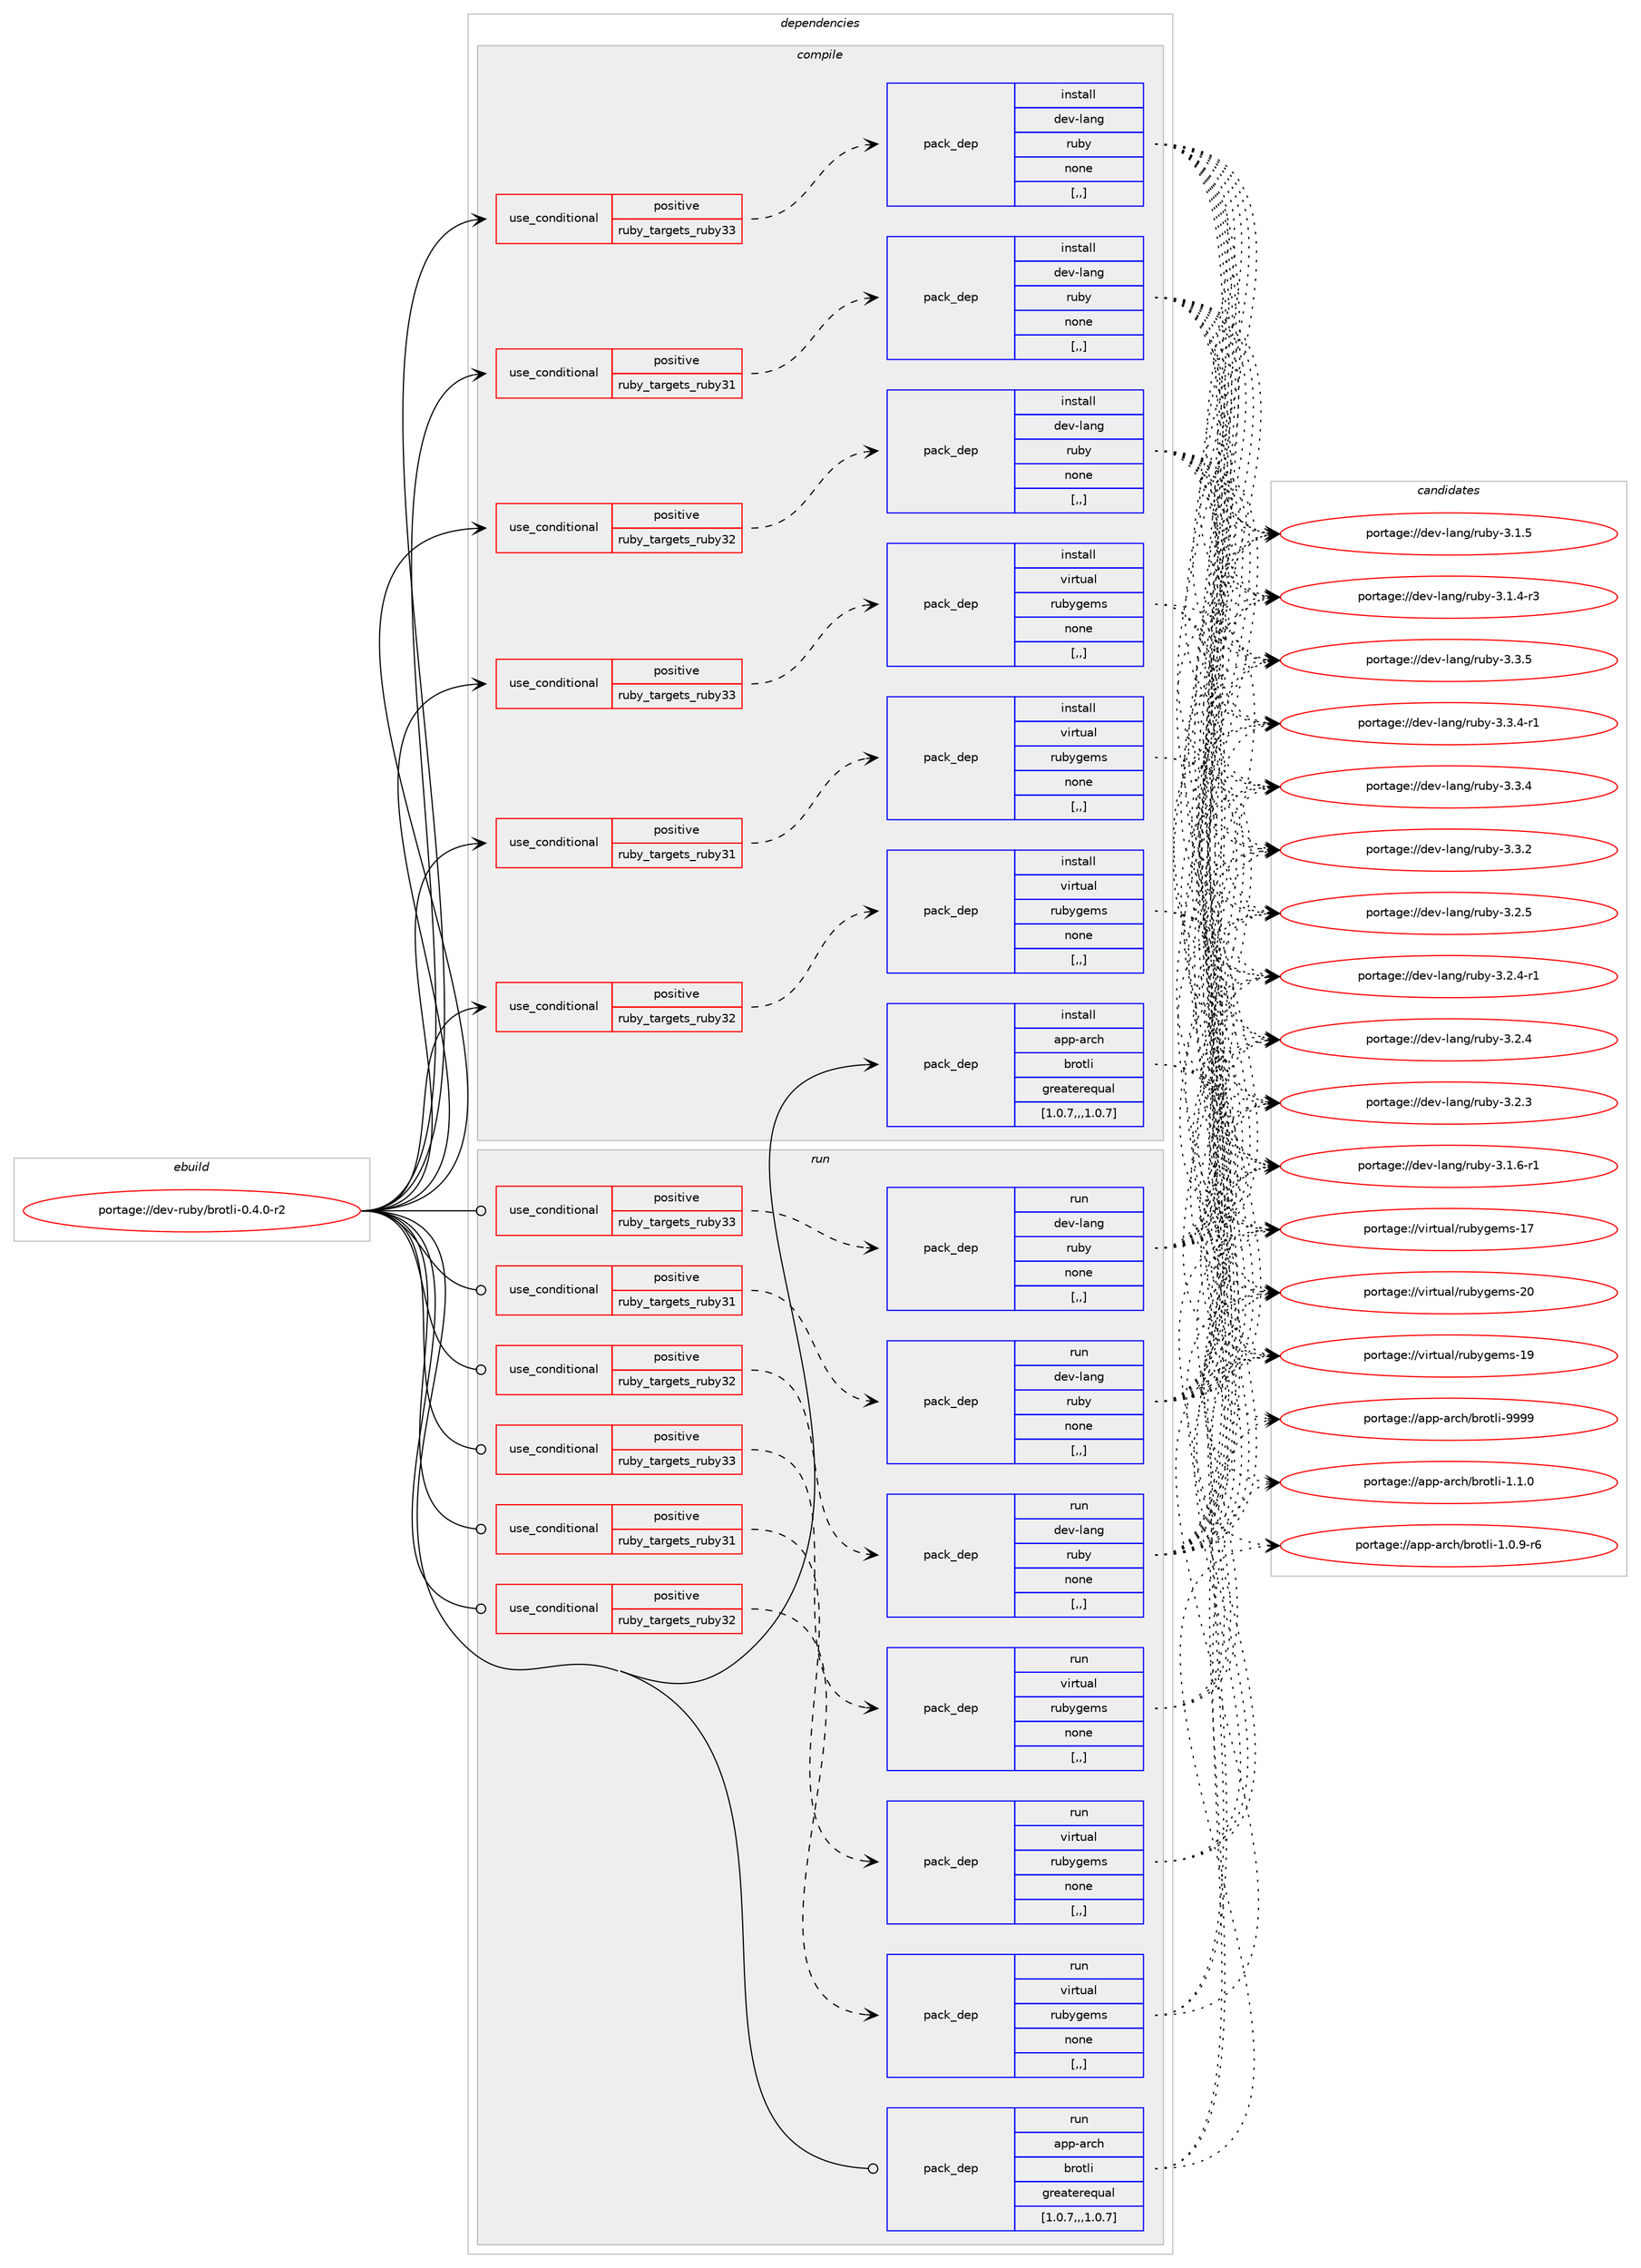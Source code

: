 digraph prolog {

# *************
# Graph options
# *************

newrank=true;
concentrate=true;
compound=true;
graph [rankdir=LR,fontname=Helvetica,fontsize=10,ranksep=1.5];#, ranksep=2.5, nodesep=0.2];
edge  [arrowhead=vee];
node  [fontname=Helvetica,fontsize=10];

# **********
# The ebuild
# **********

subgraph cluster_leftcol {
color=gray;
label=<<i>ebuild</i>>;
id [label="portage://dev-ruby/brotli-0.4.0-r2", color=red, width=4, href="../dev-ruby/brotli-0.4.0-r2.svg"];
}

# ****************
# The dependencies
# ****************

subgraph cluster_midcol {
color=gray;
label=<<i>dependencies</i>>;
subgraph cluster_compile {
fillcolor="#eeeeee";
style=filled;
label=<<i>compile</i>>;
subgraph cond175902 {
dependency673710 [label=<<TABLE BORDER="0" CELLBORDER="1" CELLSPACING="0" CELLPADDING="4"><TR><TD ROWSPAN="3" CELLPADDING="10">use_conditional</TD></TR><TR><TD>positive</TD></TR><TR><TD>ruby_targets_ruby31</TD></TR></TABLE>>, shape=none, color=red];
subgraph pack492923 {
dependency673711 [label=<<TABLE BORDER="0" CELLBORDER="1" CELLSPACING="0" CELLPADDING="4" WIDTH="220"><TR><TD ROWSPAN="6" CELLPADDING="30">pack_dep</TD></TR><TR><TD WIDTH="110">install</TD></TR><TR><TD>dev-lang</TD></TR><TR><TD>ruby</TD></TR><TR><TD>none</TD></TR><TR><TD>[,,]</TD></TR></TABLE>>, shape=none, color=blue];
}
dependency673710:e -> dependency673711:w [weight=20,style="dashed",arrowhead="vee"];
}
id:e -> dependency673710:w [weight=20,style="solid",arrowhead="vee"];
subgraph cond175903 {
dependency673712 [label=<<TABLE BORDER="0" CELLBORDER="1" CELLSPACING="0" CELLPADDING="4"><TR><TD ROWSPAN="3" CELLPADDING="10">use_conditional</TD></TR><TR><TD>positive</TD></TR><TR><TD>ruby_targets_ruby31</TD></TR></TABLE>>, shape=none, color=red];
subgraph pack492924 {
dependency673713 [label=<<TABLE BORDER="0" CELLBORDER="1" CELLSPACING="0" CELLPADDING="4" WIDTH="220"><TR><TD ROWSPAN="6" CELLPADDING="30">pack_dep</TD></TR><TR><TD WIDTH="110">install</TD></TR><TR><TD>virtual</TD></TR><TR><TD>rubygems</TD></TR><TR><TD>none</TD></TR><TR><TD>[,,]</TD></TR></TABLE>>, shape=none, color=blue];
}
dependency673712:e -> dependency673713:w [weight=20,style="dashed",arrowhead="vee"];
}
id:e -> dependency673712:w [weight=20,style="solid",arrowhead="vee"];
subgraph cond175904 {
dependency673714 [label=<<TABLE BORDER="0" CELLBORDER="1" CELLSPACING="0" CELLPADDING="4"><TR><TD ROWSPAN="3" CELLPADDING="10">use_conditional</TD></TR><TR><TD>positive</TD></TR><TR><TD>ruby_targets_ruby32</TD></TR></TABLE>>, shape=none, color=red];
subgraph pack492925 {
dependency673715 [label=<<TABLE BORDER="0" CELLBORDER="1" CELLSPACING="0" CELLPADDING="4" WIDTH="220"><TR><TD ROWSPAN="6" CELLPADDING="30">pack_dep</TD></TR><TR><TD WIDTH="110">install</TD></TR><TR><TD>dev-lang</TD></TR><TR><TD>ruby</TD></TR><TR><TD>none</TD></TR><TR><TD>[,,]</TD></TR></TABLE>>, shape=none, color=blue];
}
dependency673714:e -> dependency673715:w [weight=20,style="dashed",arrowhead="vee"];
}
id:e -> dependency673714:w [weight=20,style="solid",arrowhead="vee"];
subgraph cond175905 {
dependency673716 [label=<<TABLE BORDER="0" CELLBORDER="1" CELLSPACING="0" CELLPADDING="4"><TR><TD ROWSPAN="3" CELLPADDING="10">use_conditional</TD></TR><TR><TD>positive</TD></TR><TR><TD>ruby_targets_ruby32</TD></TR></TABLE>>, shape=none, color=red];
subgraph pack492926 {
dependency673717 [label=<<TABLE BORDER="0" CELLBORDER="1" CELLSPACING="0" CELLPADDING="4" WIDTH="220"><TR><TD ROWSPAN="6" CELLPADDING="30">pack_dep</TD></TR><TR><TD WIDTH="110">install</TD></TR><TR><TD>virtual</TD></TR><TR><TD>rubygems</TD></TR><TR><TD>none</TD></TR><TR><TD>[,,]</TD></TR></TABLE>>, shape=none, color=blue];
}
dependency673716:e -> dependency673717:w [weight=20,style="dashed",arrowhead="vee"];
}
id:e -> dependency673716:w [weight=20,style="solid",arrowhead="vee"];
subgraph cond175906 {
dependency673718 [label=<<TABLE BORDER="0" CELLBORDER="1" CELLSPACING="0" CELLPADDING="4"><TR><TD ROWSPAN="3" CELLPADDING="10">use_conditional</TD></TR><TR><TD>positive</TD></TR><TR><TD>ruby_targets_ruby33</TD></TR></TABLE>>, shape=none, color=red];
subgraph pack492927 {
dependency673719 [label=<<TABLE BORDER="0" CELLBORDER="1" CELLSPACING="0" CELLPADDING="4" WIDTH="220"><TR><TD ROWSPAN="6" CELLPADDING="30">pack_dep</TD></TR><TR><TD WIDTH="110">install</TD></TR><TR><TD>dev-lang</TD></TR><TR><TD>ruby</TD></TR><TR><TD>none</TD></TR><TR><TD>[,,]</TD></TR></TABLE>>, shape=none, color=blue];
}
dependency673718:e -> dependency673719:w [weight=20,style="dashed",arrowhead="vee"];
}
id:e -> dependency673718:w [weight=20,style="solid",arrowhead="vee"];
subgraph cond175907 {
dependency673720 [label=<<TABLE BORDER="0" CELLBORDER="1" CELLSPACING="0" CELLPADDING="4"><TR><TD ROWSPAN="3" CELLPADDING="10">use_conditional</TD></TR><TR><TD>positive</TD></TR><TR><TD>ruby_targets_ruby33</TD></TR></TABLE>>, shape=none, color=red];
subgraph pack492928 {
dependency673721 [label=<<TABLE BORDER="0" CELLBORDER="1" CELLSPACING="0" CELLPADDING="4" WIDTH="220"><TR><TD ROWSPAN="6" CELLPADDING="30">pack_dep</TD></TR><TR><TD WIDTH="110">install</TD></TR><TR><TD>virtual</TD></TR><TR><TD>rubygems</TD></TR><TR><TD>none</TD></TR><TR><TD>[,,]</TD></TR></TABLE>>, shape=none, color=blue];
}
dependency673720:e -> dependency673721:w [weight=20,style="dashed",arrowhead="vee"];
}
id:e -> dependency673720:w [weight=20,style="solid",arrowhead="vee"];
subgraph pack492929 {
dependency673722 [label=<<TABLE BORDER="0" CELLBORDER="1" CELLSPACING="0" CELLPADDING="4" WIDTH="220"><TR><TD ROWSPAN="6" CELLPADDING="30">pack_dep</TD></TR><TR><TD WIDTH="110">install</TD></TR><TR><TD>app-arch</TD></TR><TR><TD>brotli</TD></TR><TR><TD>greaterequal</TD></TR><TR><TD>[1.0.7,,,1.0.7]</TD></TR></TABLE>>, shape=none, color=blue];
}
id:e -> dependency673722:w [weight=20,style="solid",arrowhead="vee"];
}
subgraph cluster_compileandrun {
fillcolor="#eeeeee";
style=filled;
label=<<i>compile and run</i>>;
}
subgraph cluster_run {
fillcolor="#eeeeee";
style=filled;
label=<<i>run</i>>;
subgraph cond175908 {
dependency673723 [label=<<TABLE BORDER="0" CELLBORDER="1" CELLSPACING="0" CELLPADDING="4"><TR><TD ROWSPAN="3" CELLPADDING="10">use_conditional</TD></TR><TR><TD>positive</TD></TR><TR><TD>ruby_targets_ruby31</TD></TR></TABLE>>, shape=none, color=red];
subgraph pack492930 {
dependency673724 [label=<<TABLE BORDER="0" CELLBORDER="1" CELLSPACING="0" CELLPADDING="4" WIDTH="220"><TR><TD ROWSPAN="6" CELLPADDING="30">pack_dep</TD></TR><TR><TD WIDTH="110">run</TD></TR><TR><TD>dev-lang</TD></TR><TR><TD>ruby</TD></TR><TR><TD>none</TD></TR><TR><TD>[,,]</TD></TR></TABLE>>, shape=none, color=blue];
}
dependency673723:e -> dependency673724:w [weight=20,style="dashed",arrowhead="vee"];
}
id:e -> dependency673723:w [weight=20,style="solid",arrowhead="odot"];
subgraph cond175909 {
dependency673725 [label=<<TABLE BORDER="0" CELLBORDER="1" CELLSPACING="0" CELLPADDING="4"><TR><TD ROWSPAN="3" CELLPADDING="10">use_conditional</TD></TR><TR><TD>positive</TD></TR><TR><TD>ruby_targets_ruby31</TD></TR></TABLE>>, shape=none, color=red];
subgraph pack492931 {
dependency673726 [label=<<TABLE BORDER="0" CELLBORDER="1" CELLSPACING="0" CELLPADDING="4" WIDTH="220"><TR><TD ROWSPAN="6" CELLPADDING="30">pack_dep</TD></TR><TR><TD WIDTH="110">run</TD></TR><TR><TD>virtual</TD></TR><TR><TD>rubygems</TD></TR><TR><TD>none</TD></TR><TR><TD>[,,]</TD></TR></TABLE>>, shape=none, color=blue];
}
dependency673725:e -> dependency673726:w [weight=20,style="dashed",arrowhead="vee"];
}
id:e -> dependency673725:w [weight=20,style="solid",arrowhead="odot"];
subgraph cond175910 {
dependency673727 [label=<<TABLE BORDER="0" CELLBORDER="1" CELLSPACING="0" CELLPADDING="4"><TR><TD ROWSPAN="3" CELLPADDING="10">use_conditional</TD></TR><TR><TD>positive</TD></TR><TR><TD>ruby_targets_ruby32</TD></TR></TABLE>>, shape=none, color=red];
subgraph pack492932 {
dependency673728 [label=<<TABLE BORDER="0" CELLBORDER="1" CELLSPACING="0" CELLPADDING="4" WIDTH="220"><TR><TD ROWSPAN="6" CELLPADDING="30">pack_dep</TD></TR><TR><TD WIDTH="110">run</TD></TR><TR><TD>dev-lang</TD></TR><TR><TD>ruby</TD></TR><TR><TD>none</TD></TR><TR><TD>[,,]</TD></TR></TABLE>>, shape=none, color=blue];
}
dependency673727:e -> dependency673728:w [weight=20,style="dashed",arrowhead="vee"];
}
id:e -> dependency673727:w [weight=20,style="solid",arrowhead="odot"];
subgraph cond175911 {
dependency673729 [label=<<TABLE BORDER="0" CELLBORDER="1" CELLSPACING="0" CELLPADDING="4"><TR><TD ROWSPAN="3" CELLPADDING="10">use_conditional</TD></TR><TR><TD>positive</TD></TR><TR><TD>ruby_targets_ruby32</TD></TR></TABLE>>, shape=none, color=red];
subgraph pack492933 {
dependency673730 [label=<<TABLE BORDER="0" CELLBORDER="1" CELLSPACING="0" CELLPADDING="4" WIDTH="220"><TR><TD ROWSPAN="6" CELLPADDING="30">pack_dep</TD></TR><TR><TD WIDTH="110">run</TD></TR><TR><TD>virtual</TD></TR><TR><TD>rubygems</TD></TR><TR><TD>none</TD></TR><TR><TD>[,,]</TD></TR></TABLE>>, shape=none, color=blue];
}
dependency673729:e -> dependency673730:w [weight=20,style="dashed",arrowhead="vee"];
}
id:e -> dependency673729:w [weight=20,style="solid",arrowhead="odot"];
subgraph cond175912 {
dependency673731 [label=<<TABLE BORDER="0" CELLBORDER="1" CELLSPACING="0" CELLPADDING="4"><TR><TD ROWSPAN="3" CELLPADDING="10">use_conditional</TD></TR><TR><TD>positive</TD></TR><TR><TD>ruby_targets_ruby33</TD></TR></TABLE>>, shape=none, color=red];
subgraph pack492934 {
dependency673732 [label=<<TABLE BORDER="0" CELLBORDER="1" CELLSPACING="0" CELLPADDING="4" WIDTH="220"><TR><TD ROWSPAN="6" CELLPADDING="30">pack_dep</TD></TR><TR><TD WIDTH="110">run</TD></TR><TR><TD>dev-lang</TD></TR><TR><TD>ruby</TD></TR><TR><TD>none</TD></TR><TR><TD>[,,]</TD></TR></TABLE>>, shape=none, color=blue];
}
dependency673731:e -> dependency673732:w [weight=20,style="dashed",arrowhead="vee"];
}
id:e -> dependency673731:w [weight=20,style="solid",arrowhead="odot"];
subgraph cond175913 {
dependency673733 [label=<<TABLE BORDER="0" CELLBORDER="1" CELLSPACING="0" CELLPADDING="4"><TR><TD ROWSPAN="3" CELLPADDING="10">use_conditional</TD></TR><TR><TD>positive</TD></TR><TR><TD>ruby_targets_ruby33</TD></TR></TABLE>>, shape=none, color=red];
subgraph pack492935 {
dependency673734 [label=<<TABLE BORDER="0" CELLBORDER="1" CELLSPACING="0" CELLPADDING="4" WIDTH="220"><TR><TD ROWSPAN="6" CELLPADDING="30">pack_dep</TD></TR><TR><TD WIDTH="110">run</TD></TR><TR><TD>virtual</TD></TR><TR><TD>rubygems</TD></TR><TR><TD>none</TD></TR><TR><TD>[,,]</TD></TR></TABLE>>, shape=none, color=blue];
}
dependency673733:e -> dependency673734:w [weight=20,style="dashed",arrowhead="vee"];
}
id:e -> dependency673733:w [weight=20,style="solid",arrowhead="odot"];
subgraph pack492936 {
dependency673735 [label=<<TABLE BORDER="0" CELLBORDER="1" CELLSPACING="0" CELLPADDING="4" WIDTH="220"><TR><TD ROWSPAN="6" CELLPADDING="30">pack_dep</TD></TR><TR><TD WIDTH="110">run</TD></TR><TR><TD>app-arch</TD></TR><TR><TD>brotli</TD></TR><TR><TD>greaterequal</TD></TR><TR><TD>[1.0.7,,,1.0.7]</TD></TR></TABLE>>, shape=none, color=blue];
}
id:e -> dependency673735:w [weight=20,style="solid",arrowhead="odot"];
}
}

# **************
# The candidates
# **************

subgraph cluster_choices {
rank=same;
color=gray;
label=<<i>candidates</i>>;

subgraph choice492923 {
color=black;
nodesep=1;
choice10010111845108971101034711411798121455146514653 [label="portage://dev-lang/ruby-3.3.5", color=red, width=4,href="../dev-lang/ruby-3.3.5.svg"];
choice100101118451089711010347114117981214551465146524511449 [label="portage://dev-lang/ruby-3.3.4-r1", color=red, width=4,href="../dev-lang/ruby-3.3.4-r1.svg"];
choice10010111845108971101034711411798121455146514652 [label="portage://dev-lang/ruby-3.3.4", color=red, width=4,href="../dev-lang/ruby-3.3.4.svg"];
choice10010111845108971101034711411798121455146514650 [label="portage://dev-lang/ruby-3.3.2", color=red, width=4,href="../dev-lang/ruby-3.3.2.svg"];
choice10010111845108971101034711411798121455146504653 [label="portage://dev-lang/ruby-3.2.5", color=red, width=4,href="../dev-lang/ruby-3.2.5.svg"];
choice100101118451089711010347114117981214551465046524511449 [label="portage://dev-lang/ruby-3.2.4-r1", color=red, width=4,href="../dev-lang/ruby-3.2.4-r1.svg"];
choice10010111845108971101034711411798121455146504652 [label="portage://dev-lang/ruby-3.2.4", color=red, width=4,href="../dev-lang/ruby-3.2.4.svg"];
choice10010111845108971101034711411798121455146504651 [label="portage://dev-lang/ruby-3.2.3", color=red, width=4,href="../dev-lang/ruby-3.2.3.svg"];
choice100101118451089711010347114117981214551464946544511449 [label="portage://dev-lang/ruby-3.1.6-r1", color=red, width=4,href="../dev-lang/ruby-3.1.6-r1.svg"];
choice10010111845108971101034711411798121455146494653 [label="portage://dev-lang/ruby-3.1.5", color=red, width=4,href="../dev-lang/ruby-3.1.5.svg"];
choice100101118451089711010347114117981214551464946524511451 [label="portage://dev-lang/ruby-3.1.4-r3", color=red, width=4,href="../dev-lang/ruby-3.1.4-r3.svg"];
dependency673711:e -> choice10010111845108971101034711411798121455146514653:w [style=dotted,weight="100"];
dependency673711:e -> choice100101118451089711010347114117981214551465146524511449:w [style=dotted,weight="100"];
dependency673711:e -> choice10010111845108971101034711411798121455146514652:w [style=dotted,weight="100"];
dependency673711:e -> choice10010111845108971101034711411798121455146514650:w [style=dotted,weight="100"];
dependency673711:e -> choice10010111845108971101034711411798121455146504653:w [style=dotted,weight="100"];
dependency673711:e -> choice100101118451089711010347114117981214551465046524511449:w [style=dotted,weight="100"];
dependency673711:e -> choice10010111845108971101034711411798121455146504652:w [style=dotted,weight="100"];
dependency673711:e -> choice10010111845108971101034711411798121455146504651:w [style=dotted,weight="100"];
dependency673711:e -> choice100101118451089711010347114117981214551464946544511449:w [style=dotted,weight="100"];
dependency673711:e -> choice10010111845108971101034711411798121455146494653:w [style=dotted,weight="100"];
dependency673711:e -> choice100101118451089711010347114117981214551464946524511451:w [style=dotted,weight="100"];
}
subgraph choice492924 {
color=black;
nodesep=1;
choice118105114116117971084711411798121103101109115455048 [label="portage://virtual/rubygems-20", color=red, width=4,href="../virtual/rubygems-20.svg"];
choice118105114116117971084711411798121103101109115454957 [label="portage://virtual/rubygems-19", color=red, width=4,href="../virtual/rubygems-19.svg"];
choice118105114116117971084711411798121103101109115454955 [label="portage://virtual/rubygems-17", color=red, width=4,href="../virtual/rubygems-17.svg"];
dependency673713:e -> choice118105114116117971084711411798121103101109115455048:w [style=dotted,weight="100"];
dependency673713:e -> choice118105114116117971084711411798121103101109115454957:w [style=dotted,weight="100"];
dependency673713:e -> choice118105114116117971084711411798121103101109115454955:w [style=dotted,weight="100"];
}
subgraph choice492925 {
color=black;
nodesep=1;
choice10010111845108971101034711411798121455146514653 [label="portage://dev-lang/ruby-3.3.5", color=red, width=4,href="../dev-lang/ruby-3.3.5.svg"];
choice100101118451089711010347114117981214551465146524511449 [label="portage://dev-lang/ruby-3.3.4-r1", color=red, width=4,href="../dev-lang/ruby-3.3.4-r1.svg"];
choice10010111845108971101034711411798121455146514652 [label="portage://dev-lang/ruby-3.3.4", color=red, width=4,href="../dev-lang/ruby-3.3.4.svg"];
choice10010111845108971101034711411798121455146514650 [label="portage://dev-lang/ruby-3.3.2", color=red, width=4,href="../dev-lang/ruby-3.3.2.svg"];
choice10010111845108971101034711411798121455146504653 [label="portage://dev-lang/ruby-3.2.5", color=red, width=4,href="../dev-lang/ruby-3.2.5.svg"];
choice100101118451089711010347114117981214551465046524511449 [label="portage://dev-lang/ruby-3.2.4-r1", color=red, width=4,href="../dev-lang/ruby-3.2.4-r1.svg"];
choice10010111845108971101034711411798121455146504652 [label="portage://dev-lang/ruby-3.2.4", color=red, width=4,href="../dev-lang/ruby-3.2.4.svg"];
choice10010111845108971101034711411798121455146504651 [label="portage://dev-lang/ruby-3.2.3", color=red, width=4,href="../dev-lang/ruby-3.2.3.svg"];
choice100101118451089711010347114117981214551464946544511449 [label="portage://dev-lang/ruby-3.1.6-r1", color=red, width=4,href="../dev-lang/ruby-3.1.6-r1.svg"];
choice10010111845108971101034711411798121455146494653 [label="portage://dev-lang/ruby-3.1.5", color=red, width=4,href="../dev-lang/ruby-3.1.5.svg"];
choice100101118451089711010347114117981214551464946524511451 [label="portage://dev-lang/ruby-3.1.4-r3", color=red, width=4,href="../dev-lang/ruby-3.1.4-r3.svg"];
dependency673715:e -> choice10010111845108971101034711411798121455146514653:w [style=dotted,weight="100"];
dependency673715:e -> choice100101118451089711010347114117981214551465146524511449:w [style=dotted,weight="100"];
dependency673715:e -> choice10010111845108971101034711411798121455146514652:w [style=dotted,weight="100"];
dependency673715:e -> choice10010111845108971101034711411798121455146514650:w [style=dotted,weight="100"];
dependency673715:e -> choice10010111845108971101034711411798121455146504653:w [style=dotted,weight="100"];
dependency673715:e -> choice100101118451089711010347114117981214551465046524511449:w [style=dotted,weight="100"];
dependency673715:e -> choice10010111845108971101034711411798121455146504652:w [style=dotted,weight="100"];
dependency673715:e -> choice10010111845108971101034711411798121455146504651:w [style=dotted,weight="100"];
dependency673715:e -> choice100101118451089711010347114117981214551464946544511449:w [style=dotted,weight="100"];
dependency673715:e -> choice10010111845108971101034711411798121455146494653:w [style=dotted,weight="100"];
dependency673715:e -> choice100101118451089711010347114117981214551464946524511451:w [style=dotted,weight="100"];
}
subgraph choice492926 {
color=black;
nodesep=1;
choice118105114116117971084711411798121103101109115455048 [label="portage://virtual/rubygems-20", color=red, width=4,href="../virtual/rubygems-20.svg"];
choice118105114116117971084711411798121103101109115454957 [label="portage://virtual/rubygems-19", color=red, width=4,href="../virtual/rubygems-19.svg"];
choice118105114116117971084711411798121103101109115454955 [label="portage://virtual/rubygems-17", color=red, width=4,href="../virtual/rubygems-17.svg"];
dependency673717:e -> choice118105114116117971084711411798121103101109115455048:w [style=dotted,weight="100"];
dependency673717:e -> choice118105114116117971084711411798121103101109115454957:w [style=dotted,weight="100"];
dependency673717:e -> choice118105114116117971084711411798121103101109115454955:w [style=dotted,weight="100"];
}
subgraph choice492927 {
color=black;
nodesep=1;
choice10010111845108971101034711411798121455146514653 [label="portage://dev-lang/ruby-3.3.5", color=red, width=4,href="../dev-lang/ruby-3.3.5.svg"];
choice100101118451089711010347114117981214551465146524511449 [label="portage://dev-lang/ruby-3.3.4-r1", color=red, width=4,href="../dev-lang/ruby-3.3.4-r1.svg"];
choice10010111845108971101034711411798121455146514652 [label="portage://dev-lang/ruby-3.3.4", color=red, width=4,href="../dev-lang/ruby-3.3.4.svg"];
choice10010111845108971101034711411798121455146514650 [label="portage://dev-lang/ruby-3.3.2", color=red, width=4,href="../dev-lang/ruby-3.3.2.svg"];
choice10010111845108971101034711411798121455146504653 [label="portage://dev-lang/ruby-3.2.5", color=red, width=4,href="../dev-lang/ruby-3.2.5.svg"];
choice100101118451089711010347114117981214551465046524511449 [label="portage://dev-lang/ruby-3.2.4-r1", color=red, width=4,href="../dev-lang/ruby-3.2.4-r1.svg"];
choice10010111845108971101034711411798121455146504652 [label="portage://dev-lang/ruby-3.2.4", color=red, width=4,href="../dev-lang/ruby-3.2.4.svg"];
choice10010111845108971101034711411798121455146504651 [label="portage://dev-lang/ruby-3.2.3", color=red, width=4,href="../dev-lang/ruby-3.2.3.svg"];
choice100101118451089711010347114117981214551464946544511449 [label="portage://dev-lang/ruby-3.1.6-r1", color=red, width=4,href="../dev-lang/ruby-3.1.6-r1.svg"];
choice10010111845108971101034711411798121455146494653 [label="portage://dev-lang/ruby-3.1.5", color=red, width=4,href="../dev-lang/ruby-3.1.5.svg"];
choice100101118451089711010347114117981214551464946524511451 [label="portage://dev-lang/ruby-3.1.4-r3", color=red, width=4,href="../dev-lang/ruby-3.1.4-r3.svg"];
dependency673719:e -> choice10010111845108971101034711411798121455146514653:w [style=dotted,weight="100"];
dependency673719:e -> choice100101118451089711010347114117981214551465146524511449:w [style=dotted,weight="100"];
dependency673719:e -> choice10010111845108971101034711411798121455146514652:w [style=dotted,weight="100"];
dependency673719:e -> choice10010111845108971101034711411798121455146514650:w [style=dotted,weight="100"];
dependency673719:e -> choice10010111845108971101034711411798121455146504653:w [style=dotted,weight="100"];
dependency673719:e -> choice100101118451089711010347114117981214551465046524511449:w [style=dotted,weight="100"];
dependency673719:e -> choice10010111845108971101034711411798121455146504652:w [style=dotted,weight="100"];
dependency673719:e -> choice10010111845108971101034711411798121455146504651:w [style=dotted,weight="100"];
dependency673719:e -> choice100101118451089711010347114117981214551464946544511449:w [style=dotted,weight="100"];
dependency673719:e -> choice10010111845108971101034711411798121455146494653:w [style=dotted,weight="100"];
dependency673719:e -> choice100101118451089711010347114117981214551464946524511451:w [style=dotted,weight="100"];
}
subgraph choice492928 {
color=black;
nodesep=1;
choice118105114116117971084711411798121103101109115455048 [label="portage://virtual/rubygems-20", color=red, width=4,href="../virtual/rubygems-20.svg"];
choice118105114116117971084711411798121103101109115454957 [label="portage://virtual/rubygems-19", color=red, width=4,href="../virtual/rubygems-19.svg"];
choice118105114116117971084711411798121103101109115454955 [label="portage://virtual/rubygems-17", color=red, width=4,href="../virtual/rubygems-17.svg"];
dependency673721:e -> choice118105114116117971084711411798121103101109115455048:w [style=dotted,weight="100"];
dependency673721:e -> choice118105114116117971084711411798121103101109115454957:w [style=dotted,weight="100"];
dependency673721:e -> choice118105114116117971084711411798121103101109115454955:w [style=dotted,weight="100"];
}
subgraph choice492929 {
color=black;
nodesep=1;
choice9711211245971149910447981141111161081054557575757 [label="portage://app-arch/brotli-9999", color=red, width=4,href="../app-arch/brotli-9999.svg"];
choice971121124597114991044798114111116108105454946494648 [label="portage://app-arch/brotli-1.1.0", color=red, width=4,href="../app-arch/brotli-1.1.0.svg"];
choice9711211245971149910447981141111161081054549464846574511454 [label="portage://app-arch/brotli-1.0.9-r6", color=red, width=4,href="../app-arch/brotli-1.0.9-r6.svg"];
dependency673722:e -> choice9711211245971149910447981141111161081054557575757:w [style=dotted,weight="100"];
dependency673722:e -> choice971121124597114991044798114111116108105454946494648:w [style=dotted,weight="100"];
dependency673722:e -> choice9711211245971149910447981141111161081054549464846574511454:w [style=dotted,weight="100"];
}
subgraph choice492930 {
color=black;
nodesep=1;
choice10010111845108971101034711411798121455146514653 [label="portage://dev-lang/ruby-3.3.5", color=red, width=4,href="../dev-lang/ruby-3.3.5.svg"];
choice100101118451089711010347114117981214551465146524511449 [label="portage://dev-lang/ruby-3.3.4-r1", color=red, width=4,href="../dev-lang/ruby-3.3.4-r1.svg"];
choice10010111845108971101034711411798121455146514652 [label="portage://dev-lang/ruby-3.3.4", color=red, width=4,href="../dev-lang/ruby-3.3.4.svg"];
choice10010111845108971101034711411798121455146514650 [label="portage://dev-lang/ruby-3.3.2", color=red, width=4,href="../dev-lang/ruby-3.3.2.svg"];
choice10010111845108971101034711411798121455146504653 [label="portage://dev-lang/ruby-3.2.5", color=red, width=4,href="../dev-lang/ruby-3.2.5.svg"];
choice100101118451089711010347114117981214551465046524511449 [label="portage://dev-lang/ruby-3.2.4-r1", color=red, width=4,href="../dev-lang/ruby-3.2.4-r1.svg"];
choice10010111845108971101034711411798121455146504652 [label="portage://dev-lang/ruby-3.2.4", color=red, width=4,href="../dev-lang/ruby-3.2.4.svg"];
choice10010111845108971101034711411798121455146504651 [label="portage://dev-lang/ruby-3.2.3", color=red, width=4,href="../dev-lang/ruby-3.2.3.svg"];
choice100101118451089711010347114117981214551464946544511449 [label="portage://dev-lang/ruby-3.1.6-r1", color=red, width=4,href="../dev-lang/ruby-3.1.6-r1.svg"];
choice10010111845108971101034711411798121455146494653 [label="portage://dev-lang/ruby-3.1.5", color=red, width=4,href="../dev-lang/ruby-3.1.5.svg"];
choice100101118451089711010347114117981214551464946524511451 [label="portage://dev-lang/ruby-3.1.4-r3", color=red, width=4,href="../dev-lang/ruby-3.1.4-r3.svg"];
dependency673724:e -> choice10010111845108971101034711411798121455146514653:w [style=dotted,weight="100"];
dependency673724:e -> choice100101118451089711010347114117981214551465146524511449:w [style=dotted,weight="100"];
dependency673724:e -> choice10010111845108971101034711411798121455146514652:w [style=dotted,weight="100"];
dependency673724:e -> choice10010111845108971101034711411798121455146514650:w [style=dotted,weight="100"];
dependency673724:e -> choice10010111845108971101034711411798121455146504653:w [style=dotted,weight="100"];
dependency673724:e -> choice100101118451089711010347114117981214551465046524511449:w [style=dotted,weight="100"];
dependency673724:e -> choice10010111845108971101034711411798121455146504652:w [style=dotted,weight="100"];
dependency673724:e -> choice10010111845108971101034711411798121455146504651:w [style=dotted,weight="100"];
dependency673724:e -> choice100101118451089711010347114117981214551464946544511449:w [style=dotted,weight="100"];
dependency673724:e -> choice10010111845108971101034711411798121455146494653:w [style=dotted,weight="100"];
dependency673724:e -> choice100101118451089711010347114117981214551464946524511451:w [style=dotted,weight="100"];
}
subgraph choice492931 {
color=black;
nodesep=1;
choice118105114116117971084711411798121103101109115455048 [label="portage://virtual/rubygems-20", color=red, width=4,href="../virtual/rubygems-20.svg"];
choice118105114116117971084711411798121103101109115454957 [label="portage://virtual/rubygems-19", color=red, width=4,href="../virtual/rubygems-19.svg"];
choice118105114116117971084711411798121103101109115454955 [label="portage://virtual/rubygems-17", color=red, width=4,href="../virtual/rubygems-17.svg"];
dependency673726:e -> choice118105114116117971084711411798121103101109115455048:w [style=dotted,weight="100"];
dependency673726:e -> choice118105114116117971084711411798121103101109115454957:w [style=dotted,weight="100"];
dependency673726:e -> choice118105114116117971084711411798121103101109115454955:w [style=dotted,weight="100"];
}
subgraph choice492932 {
color=black;
nodesep=1;
choice10010111845108971101034711411798121455146514653 [label="portage://dev-lang/ruby-3.3.5", color=red, width=4,href="../dev-lang/ruby-3.3.5.svg"];
choice100101118451089711010347114117981214551465146524511449 [label="portage://dev-lang/ruby-3.3.4-r1", color=red, width=4,href="../dev-lang/ruby-3.3.4-r1.svg"];
choice10010111845108971101034711411798121455146514652 [label="portage://dev-lang/ruby-3.3.4", color=red, width=4,href="../dev-lang/ruby-3.3.4.svg"];
choice10010111845108971101034711411798121455146514650 [label="portage://dev-lang/ruby-3.3.2", color=red, width=4,href="../dev-lang/ruby-3.3.2.svg"];
choice10010111845108971101034711411798121455146504653 [label="portage://dev-lang/ruby-3.2.5", color=red, width=4,href="../dev-lang/ruby-3.2.5.svg"];
choice100101118451089711010347114117981214551465046524511449 [label="portage://dev-lang/ruby-3.2.4-r1", color=red, width=4,href="../dev-lang/ruby-3.2.4-r1.svg"];
choice10010111845108971101034711411798121455146504652 [label="portage://dev-lang/ruby-3.2.4", color=red, width=4,href="../dev-lang/ruby-3.2.4.svg"];
choice10010111845108971101034711411798121455146504651 [label="portage://dev-lang/ruby-3.2.3", color=red, width=4,href="../dev-lang/ruby-3.2.3.svg"];
choice100101118451089711010347114117981214551464946544511449 [label="portage://dev-lang/ruby-3.1.6-r1", color=red, width=4,href="../dev-lang/ruby-3.1.6-r1.svg"];
choice10010111845108971101034711411798121455146494653 [label="portage://dev-lang/ruby-3.1.5", color=red, width=4,href="../dev-lang/ruby-3.1.5.svg"];
choice100101118451089711010347114117981214551464946524511451 [label="portage://dev-lang/ruby-3.1.4-r3", color=red, width=4,href="../dev-lang/ruby-3.1.4-r3.svg"];
dependency673728:e -> choice10010111845108971101034711411798121455146514653:w [style=dotted,weight="100"];
dependency673728:e -> choice100101118451089711010347114117981214551465146524511449:w [style=dotted,weight="100"];
dependency673728:e -> choice10010111845108971101034711411798121455146514652:w [style=dotted,weight="100"];
dependency673728:e -> choice10010111845108971101034711411798121455146514650:w [style=dotted,weight="100"];
dependency673728:e -> choice10010111845108971101034711411798121455146504653:w [style=dotted,weight="100"];
dependency673728:e -> choice100101118451089711010347114117981214551465046524511449:w [style=dotted,weight="100"];
dependency673728:e -> choice10010111845108971101034711411798121455146504652:w [style=dotted,weight="100"];
dependency673728:e -> choice10010111845108971101034711411798121455146504651:w [style=dotted,weight="100"];
dependency673728:e -> choice100101118451089711010347114117981214551464946544511449:w [style=dotted,weight="100"];
dependency673728:e -> choice10010111845108971101034711411798121455146494653:w [style=dotted,weight="100"];
dependency673728:e -> choice100101118451089711010347114117981214551464946524511451:w [style=dotted,weight="100"];
}
subgraph choice492933 {
color=black;
nodesep=1;
choice118105114116117971084711411798121103101109115455048 [label="portage://virtual/rubygems-20", color=red, width=4,href="../virtual/rubygems-20.svg"];
choice118105114116117971084711411798121103101109115454957 [label="portage://virtual/rubygems-19", color=red, width=4,href="../virtual/rubygems-19.svg"];
choice118105114116117971084711411798121103101109115454955 [label="portage://virtual/rubygems-17", color=red, width=4,href="../virtual/rubygems-17.svg"];
dependency673730:e -> choice118105114116117971084711411798121103101109115455048:w [style=dotted,weight="100"];
dependency673730:e -> choice118105114116117971084711411798121103101109115454957:w [style=dotted,weight="100"];
dependency673730:e -> choice118105114116117971084711411798121103101109115454955:w [style=dotted,weight="100"];
}
subgraph choice492934 {
color=black;
nodesep=1;
choice10010111845108971101034711411798121455146514653 [label="portage://dev-lang/ruby-3.3.5", color=red, width=4,href="../dev-lang/ruby-3.3.5.svg"];
choice100101118451089711010347114117981214551465146524511449 [label="portage://dev-lang/ruby-3.3.4-r1", color=red, width=4,href="../dev-lang/ruby-3.3.4-r1.svg"];
choice10010111845108971101034711411798121455146514652 [label="portage://dev-lang/ruby-3.3.4", color=red, width=4,href="../dev-lang/ruby-3.3.4.svg"];
choice10010111845108971101034711411798121455146514650 [label="portage://dev-lang/ruby-3.3.2", color=red, width=4,href="../dev-lang/ruby-3.3.2.svg"];
choice10010111845108971101034711411798121455146504653 [label="portage://dev-lang/ruby-3.2.5", color=red, width=4,href="../dev-lang/ruby-3.2.5.svg"];
choice100101118451089711010347114117981214551465046524511449 [label="portage://dev-lang/ruby-3.2.4-r1", color=red, width=4,href="../dev-lang/ruby-3.2.4-r1.svg"];
choice10010111845108971101034711411798121455146504652 [label="portage://dev-lang/ruby-3.2.4", color=red, width=4,href="../dev-lang/ruby-3.2.4.svg"];
choice10010111845108971101034711411798121455146504651 [label="portage://dev-lang/ruby-3.2.3", color=red, width=4,href="../dev-lang/ruby-3.2.3.svg"];
choice100101118451089711010347114117981214551464946544511449 [label="portage://dev-lang/ruby-3.1.6-r1", color=red, width=4,href="../dev-lang/ruby-3.1.6-r1.svg"];
choice10010111845108971101034711411798121455146494653 [label="portage://dev-lang/ruby-3.1.5", color=red, width=4,href="../dev-lang/ruby-3.1.5.svg"];
choice100101118451089711010347114117981214551464946524511451 [label="portage://dev-lang/ruby-3.1.4-r3", color=red, width=4,href="../dev-lang/ruby-3.1.4-r3.svg"];
dependency673732:e -> choice10010111845108971101034711411798121455146514653:w [style=dotted,weight="100"];
dependency673732:e -> choice100101118451089711010347114117981214551465146524511449:w [style=dotted,weight="100"];
dependency673732:e -> choice10010111845108971101034711411798121455146514652:w [style=dotted,weight="100"];
dependency673732:e -> choice10010111845108971101034711411798121455146514650:w [style=dotted,weight="100"];
dependency673732:e -> choice10010111845108971101034711411798121455146504653:w [style=dotted,weight="100"];
dependency673732:e -> choice100101118451089711010347114117981214551465046524511449:w [style=dotted,weight="100"];
dependency673732:e -> choice10010111845108971101034711411798121455146504652:w [style=dotted,weight="100"];
dependency673732:e -> choice10010111845108971101034711411798121455146504651:w [style=dotted,weight="100"];
dependency673732:e -> choice100101118451089711010347114117981214551464946544511449:w [style=dotted,weight="100"];
dependency673732:e -> choice10010111845108971101034711411798121455146494653:w [style=dotted,weight="100"];
dependency673732:e -> choice100101118451089711010347114117981214551464946524511451:w [style=dotted,weight="100"];
}
subgraph choice492935 {
color=black;
nodesep=1;
choice118105114116117971084711411798121103101109115455048 [label="portage://virtual/rubygems-20", color=red, width=4,href="../virtual/rubygems-20.svg"];
choice118105114116117971084711411798121103101109115454957 [label="portage://virtual/rubygems-19", color=red, width=4,href="../virtual/rubygems-19.svg"];
choice118105114116117971084711411798121103101109115454955 [label="portage://virtual/rubygems-17", color=red, width=4,href="../virtual/rubygems-17.svg"];
dependency673734:e -> choice118105114116117971084711411798121103101109115455048:w [style=dotted,weight="100"];
dependency673734:e -> choice118105114116117971084711411798121103101109115454957:w [style=dotted,weight="100"];
dependency673734:e -> choice118105114116117971084711411798121103101109115454955:w [style=dotted,weight="100"];
}
subgraph choice492936 {
color=black;
nodesep=1;
choice9711211245971149910447981141111161081054557575757 [label="portage://app-arch/brotli-9999", color=red, width=4,href="../app-arch/brotli-9999.svg"];
choice971121124597114991044798114111116108105454946494648 [label="portage://app-arch/brotli-1.1.0", color=red, width=4,href="../app-arch/brotli-1.1.0.svg"];
choice9711211245971149910447981141111161081054549464846574511454 [label="portage://app-arch/brotli-1.0.9-r6", color=red, width=4,href="../app-arch/brotli-1.0.9-r6.svg"];
dependency673735:e -> choice9711211245971149910447981141111161081054557575757:w [style=dotted,weight="100"];
dependency673735:e -> choice971121124597114991044798114111116108105454946494648:w [style=dotted,weight="100"];
dependency673735:e -> choice9711211245971149910447981141111161081054549464846574511454:w [style=dotted,weight="100"];
}
}

}
